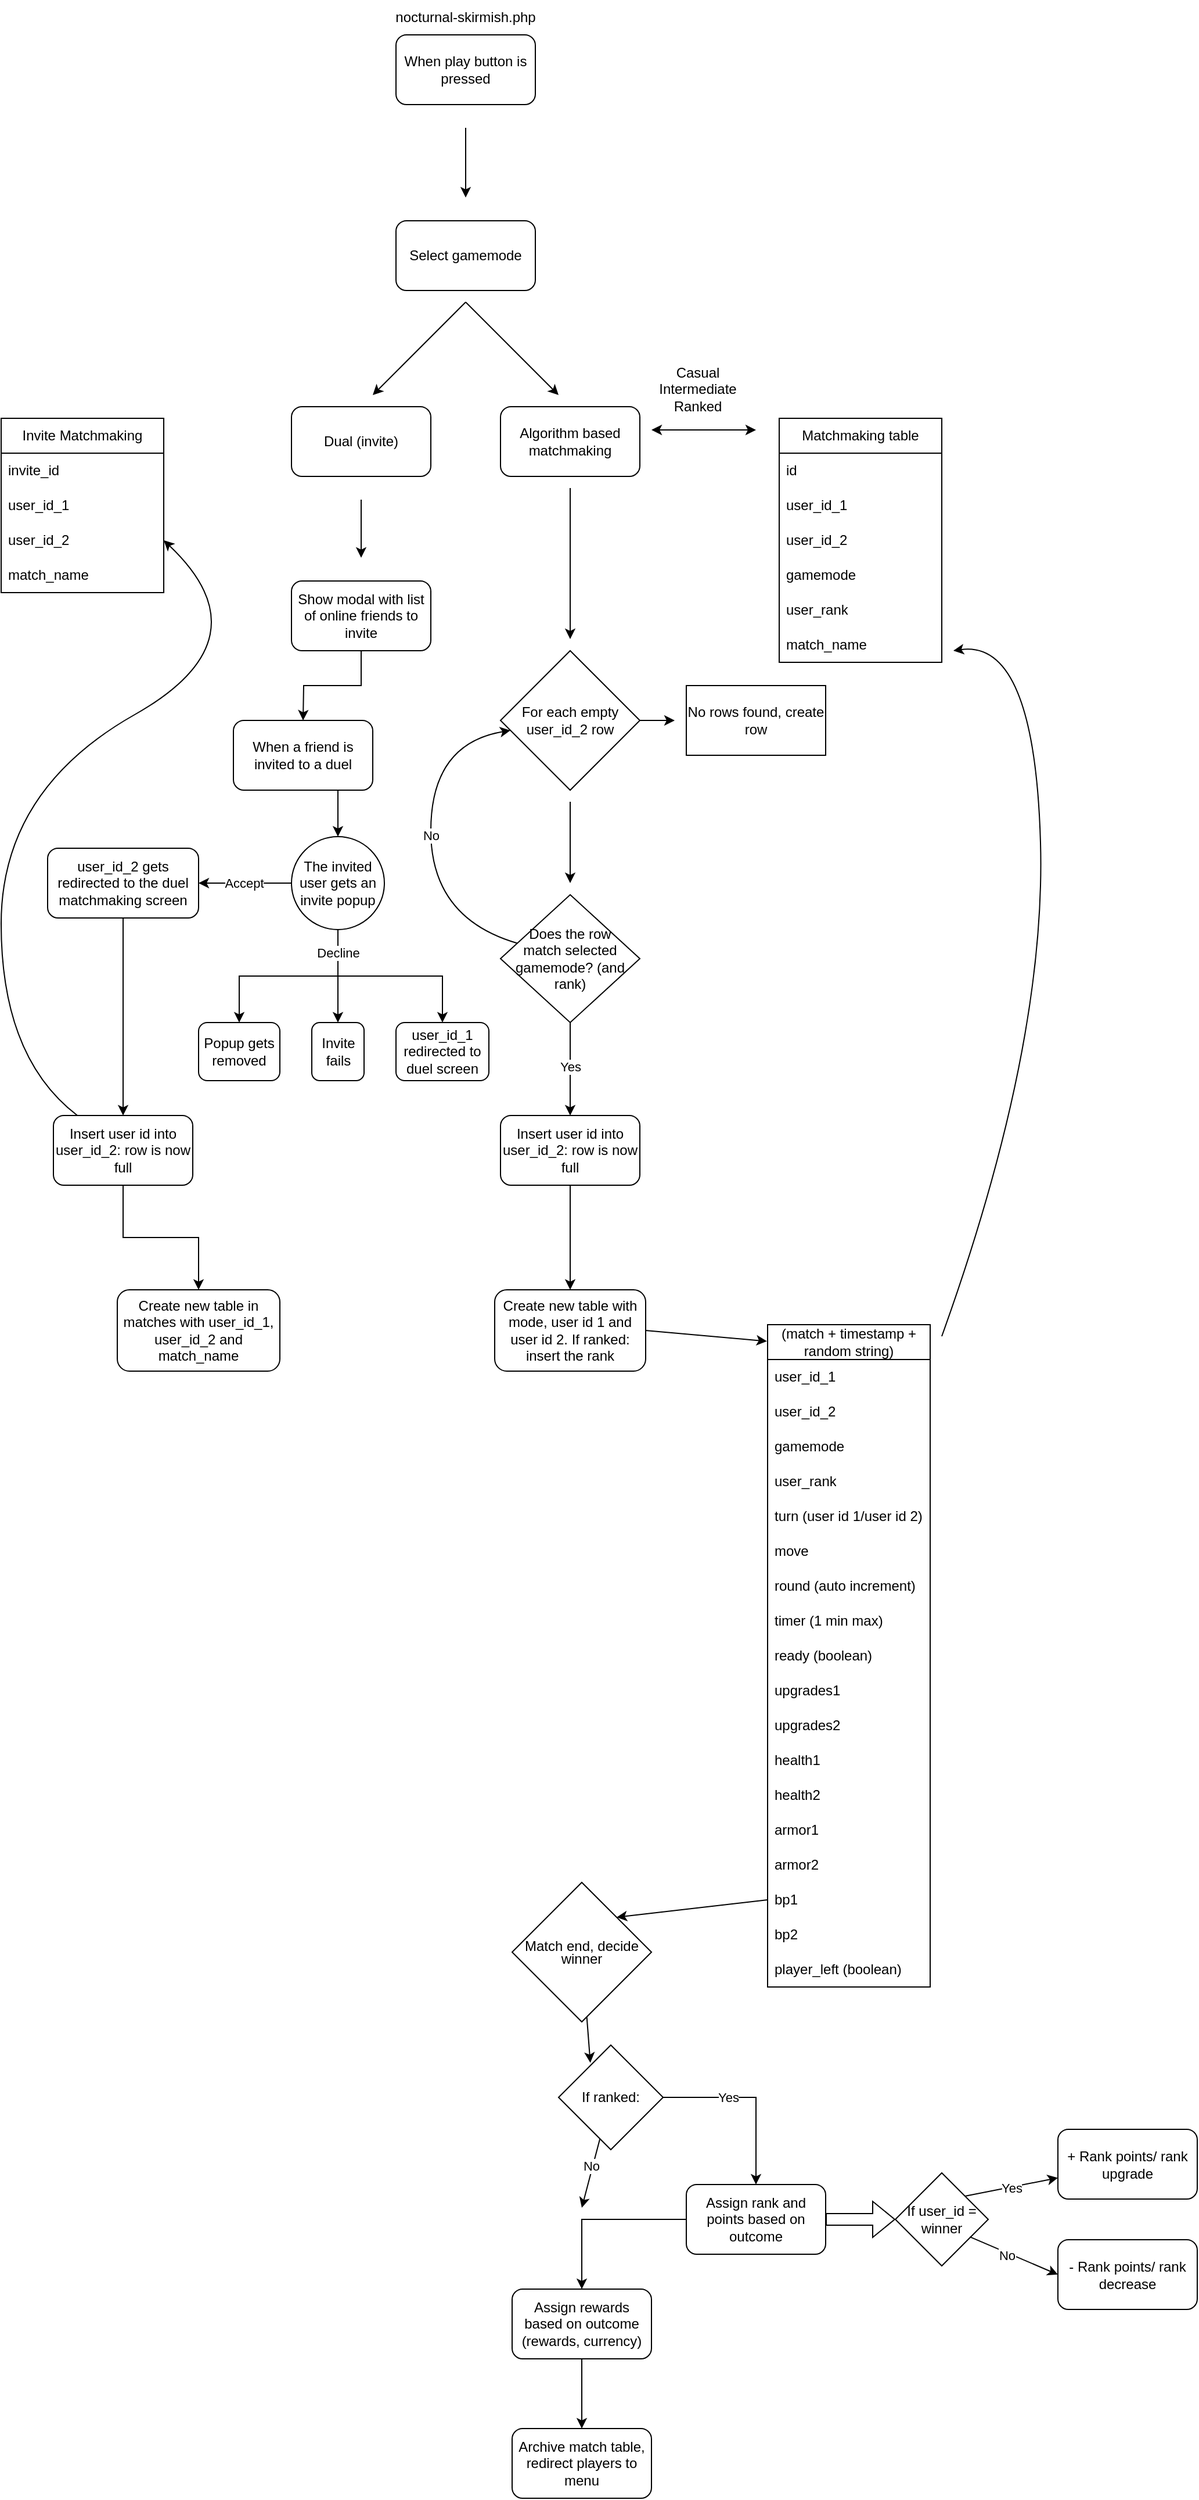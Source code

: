 <mxfile version="26.0.4">
  <diagram name="Page-1" id="myqILL3eeMkwEd0w7rBm">
    <mxGraphModel dx="1235" dy="731" grid="1" gridSize="10" guides="1" tooltips="1" connect="1" arrows="1" fold="1" page="1" pageScale="1" pageWidth="850" pageHeight="1100" background="none" math="0" shadow="0">
      <root>
        <mxCell id="0" />
        <mxCell id="1" parent="0" />
        <mxCell id="EI8C_f2i3DZrhKItlqoA-1" value="When play button is pressed" style="rounded=1;whiteSpace=wrap;html=1;" parent="1" vertex="1">
          <mxGeometry x="360" y="270" width="120" height="60" as="geometry" />
        </mxCell>
        <mxCell id="EI8C_f2i3DZrhKItlqoA-2" value="nocturnal-skirmish.php" style="text;html=1;align=center;verticalAlign=middle;whiteSpace=wrap;rounded=0;" parent="1" vertex="1">
          <mxGeometry x="345" y="240" width="150" height="30" as="geometry" />
        </mxCell>
        <mxCell id="EI8C_f2i3DZrhKItlqoA-3" value="" style="endArrow=classic;html=1;rounded=0;" parent="1" edge="1">
          <mxGeometry width="50" height="50" relative="1" as="geometry">
            <mxPoint x="420" y="350" as="sourcePoint" />
            <mxPoint x="420" y="410" as="targetPoint" />
          </mxGeometry>
        </mxCell>
        <mxCell id="EI8C_f2i3DZrhKItlqoA-4" value="Select gamemode" style="rounded=1;whiteSpace=wrap;html=1;" parent="1" vertex="1">
          <mxGeometry x="360" y="430" width="120" height="60" as="geometry" />
        </mxCell>
        <mxCell id="EI8C_f2i3DZrhKItlqoA-5" value="" style="endArrow=classic;html=1;rounded=0;" parent="1" edge="1">
          <mxGeometry width="50" height="50" relative="1" as="geometry">
            <mxPoint x="420" y="500" as="sourcePoint" />
            <mxPoint x="500" y="580" as="targetPoint" />
          </mxGeometry>
        </mxCell>
        <mxCell id="EI8C_f2i3DZrhKItlqoA-6" value="" style="endArrow=classic;html=1;rounded=0;" parent="1" edge="1">
          <mxGeometry width="50" height="50" relative="1" as="geometry">
            <mxPoint x="420" y="500" as="sourcePoint" />
            <mxPoint x="340" y="580" as="targetPoint" />
          </mxGeometry>
        </mxCell>
        <mxCell id="EI8C_f2i3DZrhKItlqoA-7" value="Dual (invite)" style="rounded=1;whiteSpace=wrap;html=1;" parent="1" vertex="1">
          <mxGeometry x="270" y="590" width="120" height="60" as="geometry" />
        </mxCell>
        <mxCell id="EI8C_f2i3DZrhKItlqoA-8" value="Algorithm based matchmaking" style="rounded=1;whiteSpace=wrap;html=1;" parent="1" vertex="1">
          <mxGeometry x="450" y="590" width="120" height="60" as="geometry" />
        </mxCell>
        <mxCell id="EI8C_f2i3DZrhKItlqoA-18" value="Matchmaking table" style="swimlane;fontStyle=0;childLayout=stackLayout;horizontal=1;startSize=30;horizontalStack=0;resizeParent=1;resizeParentMax=0;resizeLast=0;collapsible=1;marginBottom=0;whiteSpace=wrap;html=1;" parent="1" vertex="1">
          <mxGeometry x="690" y="600" width="140" height="210" as="geometry">
            <mxRectangle x="690" y="600" width="140" height="30" as="alternateBounds" />
          </mxGeometry>
        </mxCell>
        <mxCell id="EI8C_f2i3DZrhKItlqoA-19" value="id" style="text;strokeColor=none;fillColor=none;align=left;verticalAlign=middle;spacingLeft=4;spacingRight=4;overflow=hidden;points=[[0,0.5],[1,0.5]];portConstraint=eastwest;rotatable=0;whiteSpace=wrap;html=1;" parent="EI8C_f2i3DZrhKItlqoA-18" vertex="1">
          <mxGeometry y="30" width="140" height="30" as="geometry" />
        </mxCell>
        <mxCell id="EI8C_f2i3DZrhKItlqoA-20" value="user_id_1" style="text;strokeColor=none;fillColor=none;align=left;verticalAlign=middle;spacingLeft=4;spacingRight=4;overflow=hidden;points=[[0,0.5],[1,0.5]];portConstraint=eastwest;rotatable=0;whiteSpace=wrap;html=1;" parent="EI8C_f2i3DZrhKItlqoA-18" vertex="1">
          <mxGeometry y="60" width="140" height="30" as="geometry" />
        </mxCell>
        <mxCell id="EI8C_f2i3DZrhKItlqoA-21" value="user_id_2" style="text;strokeColor=none;fillColor=none;align=left;verticalAlign=middle;spacingLeft=4;spacingRight=4;overflow=hidden;points=[[0,0.5],[1,0.5]];portConstraint=eastwest;rotatable=0;whiteSpace=wrap;html=1;" parent="EI8C_f2i3DZrhKItlqoA-18" vertex="1">
          <mxGeometry y="90" width="140" height="30" as="geometry" />
        </mxCell>
        <mxCell id="EI8C_f2i3DZrhKItlqoA-23" value="gamemode" style="text;strokeColor=none;fillColor=none;align=left;verticalAlign=middle;spacingLeft=4;spacingRight=4;overflow=hidden;points=[[0,0.5],[1,0.5]];portConstraint=eastwest;rotatable=0;whiteSpace=wrap;html=1;" parent="EI8C_f2i3DZrhKItlqoA-18" vertex="1">
          <mxGeometry y="120" width="140" height="30" as="geometry" />
        </mxCell>
        <mxCell id="EI8C_f2i3DZrhKItlqoA-22" value="user_rank" style="text;strokeColor=none;fillColor=none;align=left;verticalAlign=middle;spacingLeft=4;spacingRight=4;overflow=hidden;points=[[0,0.5],[1,0.5]];portConstraint=eastwest;rotatable=0;whiteSpace=wrap;html=1;" parent="EI8C_f2i3DZrhKItlqoA-18" vertex="1">
          <mxGeometry y="150" width="140" height="30" as="geometry" />
        </mxCell>
        <mxCell id="EI8C_f2i3DZrhKItlqoA-101" value="match_name" style="text;strokeColor=none;fillColor=none;align=left;verticalAlign=middle;spacingLeft=4;spacingRight=4;overflow=hidden;points=[[0,0.5],[1,0.5]];portConstraint=eastwest;rotatable=0;whiteSpace=wrap;html=1;" parent="EI8C_f2i3DZrhKItlqoA-18" vertex="1">
          <mxGeometry y="180" width="140" height="30" as="geometry" />
        </mxCell>
        <mxCell id="EI8C_f2i3DZrhKItlqoA-24" value="" style="endArrow=classic;startArrow=classic;html=1;rounded=0;" parent="1" edge="1">
          <mxGeometry width="50" height="50" relative="1" as="geometry">
            <mxPoint x="580" y="610" as="sourcePoint" />
            <mxPoint x="670" y="610" as="targetPoint" />
          </mxGeometry>
        </mxCell>
        <mxCell id="EI8C_f2i3DZrhKItlqoA-25" value="&lt;div&gt;Casual&lt;/div&gt;&lt;div&gt;Intermediate&lt;/div&gt;&lt;div&gt;Ranked&lt;br&gt;&lt;/div&gt;" style="text;html=1;align=center;verticalAlign=middle;whiteSpace=wrap;rounded=0;" parent="1" vertex="1">
          <mxGeometry x="590" y="560" width="60" height="30" as="geometry" />
        </mxCell>
        <mxCell id="EI8C_f2i3DZrhKItlqoA-26" value="" style="endArrow=classic;html=1;rounded=0;" parent="1" edge="1">
          <mxGeometry width="50" height="50" relative="1" as="geometry">
            <mxPoint x="510" y="660" as="sourcePoint" />
            <mxPoint x="510" y="790" as="targetPoint" />
          </mxGeometry>
        </mxCell>
        <mxCell id="EI8C_f2i3DZrhKItlqoA-42" value="" style="edgeStyle=orthogonalEdgeStyle;rounded=0;orthogonalLoop=1;jettySize=auto;html=1;" parent="1" source="EI8C_f2i3DZrhKItlqoA-27" edge="1">
          <mxGeometry relative="1" as="geometry">
            <mxPoint x="600" y="860" as="targetPoint" />
          </mxGeometry>
        </mxCell>
        <mxCell id="EI8C_f2i3DZrhKItlqoA-27" value="For each empty user_id_2 row" style="rhombus;whiteSpace=wrap;html=1;" parent="1" vertex="1">
          <mxGeometry x="450" y="800" width="120" height="120" as="geometry" />
        </mxCell>
        <mxCell id="EI8C_f2i3DZrhKItlqoA-28" value="" style="endArrow=classic;html=1;rounded=0;" parent="1" edge="1">
          <mxGeometry width="50" height="50" relative="1" as="geometry">
            <mxPoint x="510" y="930" as="sourcePoint" />
            <mxPoint x="510" y="1000" as="targetPoint" />
          </mxGeometry>
        </mxCell>
        <mxCell id="oT2C7l8W0-6BX3yRoDzb-32" style="edgeStyle=orthogonalEdgeStyle;rounded=0;orthogonalLoop=1;jettySize=auto;html=1;exitX=0.5;exitY=1;exitDx=0;exitDy=0;" edge="1" parent="1" source="EI8C_f2i3DZrhKItlqoA-31" target="EI8C_f2i3DZrhKItlqoA-38">
          <mxGeometry relative="1" as="geometry" />
        </mxCell>
        <mxCell id="oT2C7l8W0-6BX3yRoDzb-33" value="Yes" style="edgeLabel;html=1;align=center;verticalAlign=middle;resizable=0;points=[];" vertex="1" connectable="0" parent="oT2C7l8W0-6BX3yRoDzb-32">
          <mxGeometry x="-0.059" y="3" relative="1" as="geometry">
            <mxPoint x="-3" as="offset" />
          </mxGeometry>
        </mxCell>
        <mxCell id="EI8C_f2i3DZrhKItlqoA-31" value="&lt;div&gt;Does the row&lt;/div&gt;&lt;div&gt;match selected gamemode? (and rank)&lt;br&gt;&lt;/div&gt;" style="rhombus;whiteSpace=wrap;html=1;" parent="1" vertex="1">
          <mxGeometry x="450" y="1010" width="120" height="110" as="geometry" />
        </mxCell>
        <mxCell id="EI8C_f2i3DZrhKItlqoA-38" value="Insert user id into user_id_2: row is now full" style="rounded=1;whiteSpace=wrap;html=1;" parent="1" vertex="1">
          <mxGeometry x="450" y="1200" width="120" height="60" as="geometry" />
        </mxCell>
        <mxCell id="EI8C_f2i3DZrhKItlqoA-40" value="" style="curved=1;endArrow=classic;html=1;rounded=0;" parent="1" edge="1" target="EI8C_f2i3DZrhKItlqoA-27" source="EI8C_f2i3DZrhKItlqoA-31">
          <mxGeometry width="50" height="50" relative="1" as="geometry">
            <mxPoint x="440" y="1060" as="sourcePoint" />
            <mxPoint x="440" y="860" as="targetPoint" />
            <Array as="points">
              <mxPoint x="390" y="1030" />
              <mxPoint x="390" y="880" />
            </Array>
          </mxGeometry>
        </mxCell>
        <mxCell id="oT2C7l8W0-6BX3yRoDzb-31" value="No" style="edgeLabel;html=1;align=center;verticalAlign=middle;resizable=0;points=[];" vertex="1" connectable="0" parent="EI8C_f2i3DZrhKItlqoA-40">
          <mxGeometry x="0.003" relative="1" as="geometry">
            <mxPoint as="offset" />
          </mxGeometry>
        </mxCell>
        <mxCell id="EI8C_f2i3DZrhKItlqoA-43" value="No rows found, create row" style="rounded=0;whiteSpace=wrap;html=1;" parent="1" vertex="1">
          <mxGeometry x="610" y="830" width="120" height="60" as="geometry" />
        </mxCell>
        <mxCell id="EI8C_f2i3DZrhKItlqoA-44" value="" style="endArrow=classic;html=1;rounded=0;" parent="1" edge="1" target="EI8C_f2i3DZrhKItlqoA-45" source="EI8C_f2i3DZrhKItlqoA-38">
          <mxGeometry width="50" height="50" relative="1" as="geometry">
            <mxPoint x="510" y="1280" as="sourcePoint" />
            <mxPoint x="510" y="1340" as="targetPoint" />
          </mxGeometry>
        </mxCell>
        <mxCell id="EI8C_f2i3DZrhKItlqoA-45" value="Create new table with mode, user id 1 and user id 2. If ranked: insert the rank" style="rounded=1;whiteSpace=wrap;html=1;" parent="1" vertex="1">
          <mxGeometry x="445" y="1350" width="130" height="70" as="geometry" />
        </mxCell>
        <mxCell id="EI8C_f2i3DZrhKItlqoA-47" value="(match + timestamp + random string)" style="swimlane;fontStyle=0;childLayout=stackLayout;horizontal=1;startSize=30;horizontalStack=0;resizeParent=1;resizeParentMax=0;resizeLast=0;collapsible=1;marginBottom=0;whiteSpace=wrap;html=1;" parent="1" vertex="1">
          <mxGeometry x="680" y="1380" width="140" height="570" as="geometry" />
        </mxCell>
        <mxCell id="EI8C_f2i3DZrhKItlqoA-48" value="user_id_1" style="text;strokeColor=none;fillColor=none;align=left;verticalAlign=middle;spacingLeft=4;spacingRight=4;overflow=hidden;points=[[0,0.5],[1,0.5]];portConstraint=eastwest;rotatable=0;whiteSpace=wrap;html=1;" parent="EI8C_f2i3DZrhKItlqoA-47" vertex="1">
          <mxGeometry y="30" width="140" height="30" as="geometry" />
        </mxCell>
        <mxCell id="EI8C_f2i3DZrhKItlqoA-49" value="user_id_2" style="text;strokeColor=none;fillColor=none;align=left;verticalAlign=middle;spacingLeft=4;spacingRight=4;overflow=hidden;points=[[0,0.5],[1,0.5]];portConstraint=eastwest;rotatable=0;whiteSpace=wrap;html=1;" parent="EI8C_f2i3DZrhKItlqoA-47" vertex="1">
          <mxGeometry y="60" width="140" height="30" as="geometry" />
        </mxCell>
        <mxCell id="EI8C_f2i3DZrhKItlqoA-50" value="gamemode" style="text;strokeColor=none;fillColor=none;align=left;verticalAlign=middle;spacingLeft=4;spacingRight=4;overflow=hidden;points=[[0,0.5],[1,0.5]];portConstraint=eastwest;rotatable=0;whiteSpace=wrap;html=1;" parent="EI8C_f2i3DZrhKItlqoA-47" vertex="1">
          <mxGeometry y="90" width="140" height="30" as="geometry" />
        </mxCell>
        <mxCell id="EI8C_f2i3DZrhKItlqoA-51" value="user_rank" style="text;strokeColor=none;fillColor=none;align=left;verticalAlign=middle;spacingLeft=4;spacingRight=4;overflow=hidden;points=[[0,0.5],[1,0.5]];portConstraint=eastwest;rotatable=0;whiteSpace=wrap;html=1;" parent="EI8C_f2i3DZrhKItlqoA-47" vertex="1">
          <mxGeometry y="120" width="140" height="30" as="geometry" />
        </mxCell>
        <mxCell id="EI8C_f2i3DZrhKItlqoA-52" value="turn (user id 1/user id 2)" style="text;strokeColor=none;fillColor=none;align=left;verticalAlign=middle;spacingLeft=4;spacingRight=4;overflow=hidden;points=[[0,0.5],[1,0.5]];portConstraint=eastwest;rotatable=0;whiteSpace=wrap;html=1;" parent="EI8C_f2i3DZrhKItlqoA-47" vertex="1">
          <mxGeometry y="150" width="140" height="30" as="geometry" />
        </mxCell>
        <mxCell id="EI8C_f2i3DZrhKItlqoA-53" value="move" style="text;strokeColor=none;fillColor=none;align=left;verticalAlign=middle;spacingLeft=4;spacingRight=4;overflow=hidden;points=[[0,0.5],[1,0.5]];portConstraint=eastwest;rotatable=0;whiteSpace=wrap;html=1;" parent="EI8C_f2i3DZrhKItlqoA-47" vertex="1">
          <mxGeometry y="180" width="140" height="30" as="geometry" />
        </mxCell>
        <mxCell id="EI8C_f2i3DZrhKItlqoA-54" value="round (auto increment)" style="text;strokeColor=none;fillColor=none;align=left;verticalAlign=middle;spacingLeft=4;spacingRight=4;overflow=hidden;points=[[0,0.5],[1,0.5]];portConstraint=eastwest;rotatable=0;whiteSpace=wrap;html=1;" parent="EI8C_f2i3DZrhKItlqoA-47" vertex="1">
          <mxGeometry y="210" width="140" height="30" as="geometry" />
        </mxCell>
        <mxCell id="EI8C_f2i3DZrhKItlqoA-55" value="timer (1 min max)" style="text;strokeColor=none;fillColor=none;align=left;verticalAlign=middle;spacingLeft=4;spacingRight=4;overflow=hidden;points=[[0,0.5],[1,0.5]];portConstraint=eastwest;rotatable=0;whiteSpace=wrap;html=1;" parent="EI8C_f2i3DZrhKItlqoA-47" vertex="1">
          <mxGeometry y="240" width="140" height="30" as="geometry" />
        </mxCell>
        <mxCell id="EI8C_f2i3DZrhKItlqoA-56" value="ready (boolean)" style="text;strokeColor=none;fillColor=none;align=left;verticalAlign=middle;spacingLeft=4;spacingRight=4;overflow=hidden;points=[[0,0.5],[1,0.5]];portConstraint=eastwest;rotatable=0;whiteSpace=wrap;html=1;" parent="EI8C_f2i3DZrhKItlqoA-47" vertex="1">
          <mxGeometry y="270" width="140" height="30" as="geometry" />
        </mxCell>
        <mxCell id="EI8C_f2i3DZrhKItlqoA-57" value="upgrades1" style="text;strokeColor=none;fillColor=none;align=left;verticalAlign=middle;spacingLeft=4;spacingRight=4;overflow=hidden;points=[[0,0.5],[1,0.5]];portConstraint=eastwest;rotatable=0;whiteSpace=wrap;html=1;" parent="EI8C_f2i3DZrhKItlqoA-47" vertex="1">
          <mxGeometry y="300" width="140" height="30" as="geometry" />
        </mxCell>
        <mxCell id="EI8C_f2i3DZrhKItlqoA-58" value="upgrades2" style="text;strokeColor=none;fillColor=none;align=left;verticalAlign=middle;spacingLeft=4;spacingRight=4;overflow=hidden;points=[[0,0.5],[1,0.5]];portConstraint=eastwest;rotatable=0;whiteSpace=wrap;html=1;" parent="EI8C_f2i3DZrhKItlqoA-47" vertex="1">
          <mxGeometry y="330" width="140" height="30" as="geometry" />
        </mxCell>
        <mxCell id="EI8C_f2i3DZrhKItlqoA-62" value="health1" style="text;strokeColor=none;fillColor=none;align=left;verticalAlign=middle;spacingLeft=4;spacingRight=4;overflow=hidden;points=[[0,0.5],[1,0.5]];portConstraint=eastwest;rotatable=0;whiteSpace=wrap;html=1;" parent="EI8C_f2i3DZrhKItlqoA-47" vertex="1">
          <mxGeometry y="360" width="140" height="30" as="geometry" />
        </mxCell>
        <mxCell id="EI8C_f2i3DZrhKItlqoA-63" value="health2" style="text;strokeColor=none;fillColor=none;align=left;verticalAlign=middle;spacingLeft=4;spacingRight=4;overflow=hidden;points=[[0,0.5],[1,0.5]];portConstraint=eastwest;rotatable=0;whiteSpace=wrap;html=1;" parent="EI8C_f2i3DZrhKItlqoA-47" vertex="1">
          <mxGeometry y="390" width="140" height="30" as="geometry" />
        </mxCell>
        <mxCell id="EI8C_f2i3DZrhKItlqoA-64" value="armor1" style="text;strokeColor=none;fillColor=none;align=left;verticalAlign=middle;spacingLeft=4;spacingRight=4;overflow=hidden;points=[[0,0.5],[1,0.5]];portConstraint=eastwest;rotatable=0;whiteSpace=wrap;html=1;" parent="EI8C_f2i3DZrhKItlqoA-47" vertex="1">
          <mxGeometry y="420" width="140" height="30" as="geometry" />
        </mxCell>
        <mxCell id="EI8C_f2i3DZrhKItlqoA-65" value="armor2" style="text;strokeColor=none;fillColor=none;align=left;verticalAlign=middle;spacingLeft=4;spacingRight=4;overflow=hidden;points=[[0,0.5],[1,0.5]];portConstraint=eastwest;rotatable=0;whiteSpace=wrap;html=1;" parent="EI8C_f2i3DZrhKItlqoA-47" vertex="1">
          <mxGeometry y="450" width="140" height="30" as="geometry" />
        </mxCell>
        <mxCell id="EI8C_f2i3DZrhKItlqoA-66" value="bp1" style="text;strokeColor=none;fillColor=none;align=left;verticalAlign=middle;spacingLeft=4;spacingRight=4;overflow=hidden;points=[[0,0.5],[1,0.5]];portConstraint=eastwest;rotatable=0;whiteSpace=wrap;html=1;" parent="EI8C_f2i3DZrhKItlqoA-47" vertex="1">
          <mxGeometry y="480" width="140" height="30" as="geometry" />
        </mxCell>
        <mxCell id="EI8C_f2i3DZrhKItlqoA-67" value="bp2" style="text;strokeColor=none;fillColor=none;align=left;verticalAlign=middle;spacingLeft=4;spacingRight=4;overflow=hidden;points=[[0,0.5],[1,0.5]];portConstraint=eastwest;rotatable=0;whiteSpace=wrap;html=1;" parent="EI8C_f2i3DZrhKItlqoA-47" vertex="1">
          <mxGeometry y="510" width="140" height="30" as="geometry" />
        </mxCell>
        <mxCell id="EI8C_f2i3DZrhKItlqoA-100" value="player_left (boolean)" style="text;strokeColor=none;fillColor=none;align=left;verticalAlign=middle;spacingLeft=4;spacingRight=4;overflow=hidden;points=[[0,0.5],[1,0.5]];portConstraint=eastwest;rotatable=0;whiteSpace=wrap;html=1;" parent="EI8C_f2i3DZrhKItlqoA-47" vertex="1">
          <mxGeometry y="540" width="140" height="30" as="geometry" />
        </mxCell>
        <mxCell id="EI8C_f2i3DZrhKItlqoA-59" value="" style="endArrow=classic;html=1;rounded=0;" parent="1" edge="1">
          <mxGeometry width="50" height="50" relative="1" as="geometry">
            <mxPoint x="330" y="670" as="sourcePoint" />
            <mxPoint x="330" y="720" as="targetPoint" />
          </mxGeometry>
        </mxCell>
        <mxCell id="oT2C7l8W0-6BX3yRoDzb-11" value="" style="edgeStyle=orthogonalEdgeStyle;rounded=0;orthogonalLoop=1;jettySize=auto;html=1;" edge="1" parent="1" source="EI8C_f2i3DZrhKItlqoA-60">
          <mxGeometry relative="1" as="geometry">
            <mxPoint x="280" y="860" as="targetPoint" />
          </mxGeometry>
        </mxCell>
        <mxCell id="EI8C_f2i3DZrhKItlqoA-60" value="Show modal with list of online friends to invite" style="rounded=1;whiteSpace=wrap;html=1;" parent="1" vertex="1">
          <mxGeometry x="270" y="740" width="120" height="60" as="geometry" />
        </mxCell>
        <mxCell id="EI8C_f2i3DZrhKItlqoA-83" value="" style="edgeStyle=orthogonalEdgeStyle;rounded=0;orthogonalLoop=1;jettySize=auto;html=1;entryX=0.5;entryY=0;entryDx=0;entryDy=0;" parent="1" source="EI8C_f2i3DZrhKItlqoA-68" target="EI8C_f2i3DZrhKItlqoA-96" edge="1">
          <mxGeometry relative="1" as="geometry" />
        </mxCell>
        <mxCell id="EI8C_f2i3DZrhKItlqoA-68" value="Assign rank and points based on outcome" style="rounded=1;whiteSpace=wrap;html=1;" parent="1" vertex="1">
          <mxGeometry x="610" y="2120" width="120" height="60" as="geometry" />
        </mxCell>
        <mxCell id="EI8C_f2i3DZrhKItlqoA-69" value="" style="endArrow=classic;html=1;rounded=0;entryX=1;entryY=0;entryDx=0;entryDy=0;exitX=0;exitY=0.5;exitDx=0;exitDy=0;" parent="1" source="EI8C_f2i3DZrhKItlqoA-66" target="EI8C_f2i3DZrhKItlqoA-70" edge="1">
          <mxGeometry width="50" height="50" relative="1" as="geometry">
            <mxPoint x="667.32" y="1890.72" as="sourcePoint" />
            <mxPoint x="590" y="1920.0" as="targetPoint" />
          </mxGeometry>
        </mxCell>
        <mxCell id="EI8C_f2i3DZrhKItlqoA-70" value="&lt;div style=&quot;line-height: 90%;&quot; align=&quot;center&quot;&gt;Match end, decide winner&lt;br&gt;&lt;/div&gt;" style="rhombus;whiteSpace=wrap;html=1;align=center;" parent="1" vertex="1">
          <mxGeometry x="460" y="1860" width="120" height="120" as="geometry" />
        </mxCell>
        <mxCell id="EI8C_f2i3DZrhKItlqoA-71" value="" style="endArrow=classic;html=1;rounded=0;entryX=0.5;entryY=0;entryDx=0;entryDy=0;exitX=1;exitY=0.5;exitDx=0;exitDy=0;" parent="1" source="EI8C_f2i3DZrhKItlqoA-84" target="EI8C_f2i3DZrhKItlqoA-68" edge="1">
          <mxGeometry width="50" height="50" relative="1" as="geometry">
            <mxPoint x="530" y="2040" as="sourcePoint" />
            <mxPoint x="580" y="1990" as="targetPoint" />
            <Array as="points">
              <mxPoint x="670" y="2045" />
            </Array>
          </mxGeometry>
        </mxCell>
        <mxCell id="oT2C7l8W0-6BX3yRoDzb-34" value="Yes" style="edgeLabel;html=1;align=center;verticalAlign=middle;resizable=0;points=[];" vertex="1" connectable="0" parent="EI8C_f2i3DZrhKItlqoA-71">
          <mxGeometry x="-0.287" relative="1" as="geometry">
            <mxPoint as="offset" />
          </mxGeometry>
        </mxCell>
        <mxCell id="EI8C_f2i3DZrhKItlqoA-75" value="If user_id = winner" style="rhombus;whiteSpace=wrap;html=1;" parent="1" vertex="1">
          <mxGeometry x="790" y="2110" width="80" height="80" as="geometry" />
        </mxCell>
        <mxCell id="EI8C_f2i3DZrhKItlqoA-76" value="" style="endArrow=classic;html=1;rounded=0;exitX=1;exitY=0;exitDx=0;exitDy=0;" parent="1" source="EI8C_f2i3DZrhKItlqoA-75" target="EI8C_f2i3DZrhKItlqoA-77" edge="1">
          <mxGeometry width="50" height="50" relative="1" as="geometry">
            <mxPoint x="700" y="2020" as="sourcePoint" />
            <mxPoint x="730" y="2000" as="targetPoint" />
          </mxGeometry>
        </mxCell>
        <mxCell id="oT2C7l8W0-6BX3yRoDzb-36" value="Yes" style="edgeLabel;html=1;align=center;verticalAlign=middle;resizable=0;points=[];" vertex="1" connectable="0" parent="EI8C_f2i3DZrhKItlqoA-76">
          <mxGeometry x="-0.01" relative="1" as="geometry">
            <mxPoint y="1" as="offset" />
          </mxGeometry>
        </mxCell>
        <mxCell id="EI8C_f2i3DZrhKItlqoA-77" value="+ Rank points/ rank upgrade" style="rounded=1;whiteSpace=wrap;html=1;" parent="1" vertex="1">
          <mxGeometry x="930.0" y="2072.5" width="120" height="60" as="geometry" />
        </mxCell>
        <mxCell id="EI8C_f2i3DZrhKItlqoA-79" value="" style="endArrow=classic;html=1;rounded=0;exitX=0.803;exitY=0.688;exitDx=0;exitDy=0;exitPerimeter=0;entryX=0;entryY=0.5;entryDx=0;entryDy=0;" parent="1" source="EI8C_f2i3DZrhKItlqoA-75" target="EI8C_f2i3DZrhKItlqoA-81" edge="1">
          <mxGeometry width="50" height="50" relative="1" as="geometry">
            <mxPoint x="710" y="2030" as="sourcePoint" />
            <mxPoint x="730" y="2070" as="targetPoint" />
            <Array as="points" />
          </mxGeometry>
        </mxCell>
        <mxCell id="oT2C7l8W0-6BX3yRoDzb-37" value="No" style="edgeLabel;html=1;align=center;verticalAlign=middle;resizable=0;points=[];" vertex="1" connectable="0" parent="EI8C_f2i3DZrhKItlqoA-79">
          <mxGeometry x="-0.144" y="-2" relative="1" as="geometry">
            <mxPoint as="offset" />
          </mxGeometry>
        </mxCell>
        <mxCell id="EI8C_f2i3DZrhKItlqoA-81" value="- Rank points/ rank decrease" style="rounded=1;whiteSpace=wrap;html=1;" parent="1" vertex="1">
          <mxGeometry x="930.0" y="2167.5" width="120" height="60" as="geometry" />
        </mxCell>
        <mxCell id="EI8C_f2i3DZrhKItlqoA-82" value="Archive match table, redirect players to menu" style="whiteSpace=wrap;html=1;rounded=1;" parent="1" vertex="1">
          <mxGeometry x="460" y="2330" width="120" height="60" as="geometry" />
        </mxCell>
        <mxCell id="EI8C_f2i3DZrhKItlqoA-86" value="" style="endArrow=classic;html=1;rounded=0;entryX=0.304;entryY=0.169;entryDx=0;entryDy=0;entryPerimeter=0;" parent="1" source="EI8C_f2i3DZrhKItlqoA-70" target="EI8C_f2i3DZrhKItlqoA-84" edge="1">
          <mxGeometry width="50" height="50" relative="1" as="geometry">
            <mxPoint x="539" y="1961" as="sourcePoint" />
            <mxPoint x="600" y="2090" as="targetPoint" />
          </mxGeometry>
        </mxCell>
        <mxCell id="EI8C_f2i3DZrhKItlqoA-84" value="If ranked:" style="rhombus;whiteSpace=wrap;html=1;" parent="1" vertex="1">
          <mxGeometry x="500" y="2000" width="90" height="90" as="geometry" />
        </mxCell>
        <mxCell id="EI8C_f2i3DZrhKItlqoA-92" value="" style="endArrow=classic;html=1;rounded=0;" parent="1" source="EI8C_f2i3DZrhKItlqoA-84" edge="1">
          <mxGeometry width="50" height="50" relative="1" as="geometry">
            <mxPoint x="650" y="2040" as="sourcePoint" />
            <mxPoint x="520" y="2140" as="targetPoint" />
          </mxGeometry>
        </mxCell>
        <mxCell id="oT2C7l8W0-6BX3yRoDzb-35" value="No" style="edgeLabel;html=1;align=center;verticalAlign=middle;resizable=0;points=[];" vertex="1" connectable="0" parent="EI8C_f2i3DZrhKItlqoA-92">
          <mxGeometry x="-0.215" y="-2" relative="1" as="geometry">
            <mxPoint as="offset" />
          </mxGeometry>
        </mxCell>
        <mxCell id="EI8C_f2i3DZrhKItlqoA-94" value="" style="shape=flexArrow;endArrow=classic;html=1;rounded=0;entryX=0;entryY=0.5;entryDx=0;entryDy=0;exitX=1;exitY=0.5;exitDx=0;exitDy=0;" parent="1" source="EI8C_f2i3DZrhKItlqoA-68" target="EI8C_f2i3DZrhKItlqoA-75" edge="1">
          <mxGeometry width="50" height="50" relative="1" as="geometry">
            <mxPoint x="580" y="2230" as="sourcePoint" />
            <mxPoint x="630" y="2180" as="targetPoint" />
          </mxGeometry>
        </mxCell>
        <mxCell id="EI8C_f2i3DZrhKItlqoA-96" value="Assign rewards based on outcome (rewards, currency)" style="rounded=1;whiteSpace=wrap;html=1;" parent="1" vertex="1">
          <mxGeometry x="460" y="2210" width="120" height="60" as="geometry" />
        </mxCell>
        <mxCell id="EI8C_f2i3DZrhKItlqoA-97" value="" style="endArrow=classic;html=1;rounded=0;exitX=0.5;exitY=1;exitDx=0;exitDy=0;" parent="1" source="EI8C_f2i3DZrhKItlqoA-96" target="EI8C_f2i3DZrhKItlqoA-82" edge="1">
          <mxGeometry width="50" height="50" relative="1" as="geometry">
            <mxPoint x="610" y="2300" as="sourcePoint" />
            <mxPoint x="660" y="2250" as="targetPoint" />
          </mxGeometry>
        </mxCell>
        <mxCell id="EI8C_f2i3DZrhKItlqoA-102" value="" style="curved=1;endArrow=classic;html=1;rounded=0;" parent="1" edge="1">
          <mxGeometry width="50" height="50" relative="1" as="geometry">
            <mxPoint x="830" y="1390" as="sourcePoint" />
            <mxPoint x="840" y="800" as="targetPoint" />
            <Array as="points">
              <mxPoint x="920" y="1140" />
              <mxPoint x="910" y="790" />
            </Array>
          </mxGeometry>
        </mxCell>
        <mxCell id="oT2C7l8W0-6BX3yRoDzb-16" style="edgeStyle=orthogonalEdgeStyle;rounded=0;orthogonalLoop=1;jettySize=auto;html=1;exitX=0.75;exitY=1;exitDx=0;exitDy=0;" edge="1" parent="1" source="oT2C7l8W0-6BX3yRoDzb-14" target="oT2C7l8W0-6BX3yRoDzb-15">
          <mxGeometry relative="1" as="geometry" />
        </mxCell>
        <mxCell id="oT2C7l8W0-6BX3yRoDzb-14" value="When a friend is invited to a duel" style="rounded=1;whiteSpace=wrap;html=1;" vertex="1" parent="1">
          <mxGeometry x="220" y="860" width="120" height="60" as="geometry" />
        </mxCell>
        <mxCell id="oT2C7l8W0-6BX3yRoDzb-17" style="edgeStyle=orthogonalEdgeStyle;rounded=0;orthogonalLoop=1;jettySize=auto;html=1;exitX=0.5;exitY=1;exitDx=0;exitDy=0;" edge="1" parent="1" source="oT2C7l8W0-6BX3yRoDzb-15" target="oT2C7l8W0-6BX3yRoDzb-18">
          <mxGeometry relative="1" as="geometry">
            <mxPoint x="309.692" y="1080" as="targetPoint" />
          </mxGeometry>
        </mxCell>
        <mxCell id="oT2C7l8W0-6BX3yRoDzb-19" style="edgeStyle=orthogonalEdgeStyle;rounded=0;orthogonalLoop=1;jettySize=auto;html=1;exitX=0.5;exitY=1;exitDx=0;exitDy=0;" edge="1" parent="1" source="oT2C7l8W0-6BX3yRoDzb-15" target="oT2C7l8W0-6BX3yRoDzb-20">
          <mxGeometry relative="1" as="geometry">
            <mxPoint x="309.692" y="1080" as="targetPoint" />
          </mxGeometry>
        </mxCell>
        <mxCell id="oT2C7l8W0-6BX3yRoDzb-21" style="edgeStyle=orthogonalEdgeStyle;rounded=0;orthogonalLoop=1;jettySize=auto;html=1;exitX=0.5;exitY=1;exitDx=0;exitDy=0;" edge="1" parent="1" source="oT2C7l8W0-6BX3yRoDzb-15" target="oT2C7l8W0-6BX3yRoDzb-22">
          <mxGeometry relative="1" as="geometry">
            <mxPoint x="380" y="1080" as="targetPoint" />
            <Array as="points">
              <mxPoint x="310" y="1080" />
              <mxPoint x="400" y="1080" />
            </Array>
          </mxGeometry>
        </mxCell>
        <mxCell id="oT2C7l8W0-6BX3yRoDzb-25" value="Decline" style="edgeLabel;html=1;align=center;verticalAlign=middle;resizable=0;points=[];" vertex="1" connectable="0" parent="oT2C7l8W0-6BX3yRoDzb-21">
          <mxGeometry x="-0.768" relative="1" as="geometry">
            <mxPoint as="offset" />
          </mxGeometry>
        </mxCell>
        <mxCell id="oT2C7l8W0-6BX3yRoDzb-29" value="" style="edgeStyle=orthogonalEdgeStyle;rounded=0;orthogonalLoop=1;jettySize=auto;html=1;" edge="1" parent="1" source="oT2C7l8W0-6BX3yRoDzb-15" target="oT2C7l8W0-6BX3yRoDzb-28">
          <mxGeometry relative="1" as="geometry" />
        </mxCell>
        <mxCell id="oT2C7l8W0-6BX3yRoDzb-30" value="Accept" style="edgeLabel;html=1;align=center;verticalAlign=middle;resizable=0;points=[];" vertex="1" connectable="0" parent="oT2C7l8W0-6BX3yRoDzb-29">
          <mxGeometry x="0.037" y="3" relative="1" as="geometry">
            <mxPoint y="-3" as="offset" />
          </mxGeometry>
        </mxCell>
        <mxCell id="oT2C7l8W0-6BX3yRoDzb-15" value="The invited user gets an invite popup" style="ellipse;whiteSpace=wrap;html=1;aspect=fixed;" vertex="1" parent="1">
          <mxGeometry x="270" y="960" width="80" height="80" as="geometry" />
        </mxCell>
        <mxCell id="oT2C7l8W0-6BX3yRoDzb-18" value="Popup gets removed" style="rounded=1;whiteSpace=wrap;html=1;" vertex="1" parent="1">
          <mxGeometry x="190" y="1120" width="70" height="50" as="geometry" />
        </mxCell>
        <mxCell id="oT2C7l8W0-6BX3yRoDzb-20" value="Invite fails" style="rounded=1;whiteSpace=wrap;html=1;" vertex="1" parent="1">
          <mxGeometry x="287.5" y="1120" width="45" height="50" as="geometry" />
        </mxCell>
        <mxCell id="oT2C7l8W0-6BX3yRoDzb-22" value="user_id_1 redirected to duel screen" style="rounded=1;whiteSpace=wrap;html=1;" vertex="1" parent="1">
          <mxGeometry x="360" y="1120" width="80" height="50" as="geometry" />
        </mxCell>
        <mxCell id="oT2C7l8W0-6BX3yRoDzb-38" style="edgeStyle=orthogonalEdgeStyle;rounded=0;orthogonalLoop=1;jettySize=auto;html=1;exitX=0.5;exitY=1;exitDx=0;exitDy=0;" edge="1" parent="1" source="oT2C7l8W0-6BX3yRoDzb-28" target="oT2C7l8W0-6BX3yRoDzb-39">
          <mxGeometry relative="1" as="geometry">
            <mxPoint x="125" y="1100" as="targetPoint" />
          </mxGeometry>
        </mxCell>
        <mxCell id="oT2C7l8W0-6BX3yRoDzb-28" value="user_id_2 gets redirected to the duel matchmaking screen" style="rounded=1;whiteSpace=wrap;html=1;" vertex="1" parent="1">
          <mxGeometry x="60" y="970" width="130" height="60" as="geometry" />
        </mxCell>
        <mxCell id="oT2C7l8W0-6BX3yRoDzb-51" style="edgeStyle=orthogonalEdgeStyle;rounded=0;orthogonalLoop=1;jettySize=auto;html=1;exitX=0.5;exitY=1;exitDx=0;exitDy=0;" edge="1" parent="1" source="oT2C7l8W0-6BX3yRoDzb-39" target="oT2C7l8W0-6BX3yRoDzb-52">
          <mxGeometry relative="1" as="geometry">
            <mxPoint x="160" y="1240" as="targetPoint" />
          </mxGeometry>
        </mxCell>
        <mxCell id="oT2C7l8W0-6BX3yRoDzb-39" value="Insert user id into user_id_2: row is now full" style="rounded=1;whiteSpace=wrap;html=1;" vertex="1" parent="1">
          <mxGeometry x="65" y="1200" width="120" height="60" as="geometry" />
        </mxCell>
        <mxCell id="oT2C7l8W0-6BX3yRoDzb-42" value="Invite Matchmaking" style="swimlane;fontStyle=0;childLayout=stackLayout;horizontal=1;startSize=30;horizontalStack=0;resizeParent=1;resizeParentMax=0;resizeLast=0;collapsible=1;marginBottom=0;whiteSpace=wrap;html=1;" vertex="1" parent="1">
          <mxGeometry x="20" y="600" width="140" height="150" as="geometry">
            <mxRectangle x="690" y="600" width="140" height="30" as="alternateBounds" />
          </mxGeometry>
        </mxCell>
        <mxCell id="oT2C7l8W0-6BX3yRoDzb-43" value="invite_id" style="text;strokeColor=none;fillColor=none;align=left;verticalAlign=middle;spacingLeft=4;spacingRight=4;overflow=hidden;points=[[0,0.5],[1,0.5]];portConstraint=eastwest;rotatable=0;whiteSpace=wrap;html=1;" vertex="1" parent="oT2C7l8W0-6BX3yRoDzb-42">
          <mxGeometry y="30" width="140" height="30" as="geometry" />
        </mxCell>
        <mxCell id="oT2C7l8W0-6BX3yRoDzb-44" value="user_id_1" style="text;strokeColor=none;fillColor=none;align=left;verticalAlign=middle;spacingLeft=4;spacingRight=4;overflow=hidden;points=[[0,0.5],[1,0.5]];portConstraint=eastwest;rotatable=0;whiteSpace=wrap;html=1;" vertex="1" parent="oT2C7l8W0-6BX3yRoDzb-42">
          <mxGeometry y="60" width="140" height="30" as="geometry" />
        </mxCell>
        <mxCell id="oT2C7l8W0-6BX3yRoDzb-45" value="user_id_2" style="text;strokeColor=none;fillColor=none;align=left;verticalAlign=middle;spacingLeft=4;spacingRight=4;overflow=hidden;points=[[0,0.5],[1,0.5]];portConstraint=eastwest;rotatable=0;whiteSpace=wrap;html=1;" vertex="1" parent="oT2C7l8W0-6BX3yRoDzb-42">
          <mxGeometry y="90" width="140" height="30" as="geometry" />
        </mxCell>
        <mxCell id="oT2C7l8W0-6BX3yRoDzb-48" value="match_name" style="text;strokeColor=none;fillColor=none;align=left;verticalAlign=middle;spacingLeft=4;spacingRight=4;overflow=hidden;points=[[0,0.5],[1,0.5]];portConstraint=eastwest;rotatable=0;whiteSpace=wrap;html=1;" vertex="1" parent="oT2C7l8W0-6BX3yRoDzb-42">
          <mxGeometry y="120" width="140" height="30" as="geometry" />
        </mxCell>
        <mxCell id="oT2C7l8W0-6BX3yRoDzb-52" value="Create new table in matches with user_id_1, user_id_2 and match_name" style="rounded=1;whiteSpace=wrap;html=1;" vertex="1" parent="1">
          <mxGeometry x="120" y="1350" width="140" height="70" as="geometry" />
        </mxCell>
        <mxCell id="oT2C7l8W0-6BX3yRoDzb-55" value="" style="endArrow=classic;html=1;rounded=0;exitX=1;exitY=0.5;exitDx=0;exitDy=0;entryX=-0.004;entryY=0.025;entryDx=0;entryDy=0;entryPerimeter=0;" edge="1" parent="1" source="EI8C_f2i3DZrhKItlqoA-45" target="EI8C_f2i3DZrhKItlqoA-47">
          <mxGeometry width="50" height="50" relative="1" as="geometry">
            <mxPoint x="580" y="1390" as="sourcePoint" />
            <mxPoint x="630" y="1340" as="targetPoint" />
          </mxGeometry>
        </mxCell>
        <mxCell id="oT2C7l8W0-6BX3yRoDzb-58" value="" style="curved=1;endArrow=classic;html=1;rounded=0;entryX=1;entryY=0.5;entryDx=0;entryDy=0;" edge="1" parent="1" source="oT2C7l8W0-6BX3yRoDzb-39" target="oT2C7l8W0-6BX3yRoDzb-45">
          <mxGeometry width="50" height="50" relative="1" as="geometry">
            <mxPoint x="50" y="1230" as="sourcePoint" />
            <mxPoint x="100" y="1180" as="targetPoint" />
            <Array as="points">
              <mxPoint x="20" y="1150" />
              <mxPoint x="20" y="920" />
              <mxPoint x="250" y="790" />
            </Array>
          </mxGeometry>
        </mxCell>
      </root>
    </mxGraphModel>
  </diagram>
</mxfile>
